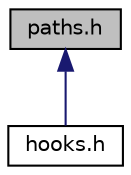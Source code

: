 digraph "paths.h"
{
 // LATEX_PDF_SIZE
  edge [fontname="Helvetica",fontsize="10",labelfontname="Helvetica",labelfontsize="10"];
  node [fontname="Helvetica",fontsize="10",shape=record];
  Node1 [label="paths.h",height=0.2,width=0.4,color="black", fillcolor="grey75", style="filled", fontcolor="black",tooltip="Paths to assets."];
  Node1 -> Node2 [dir="back",color="midnightblue",fontsize="10",style="solid",fontname="Helvetica"];
  Node2 [label="hooks.h",height=0.2,width=0.4,color="black", fillcolor="white", style="filled",URL="$hooks_8h.html",tooltip="Hooks."];
}
